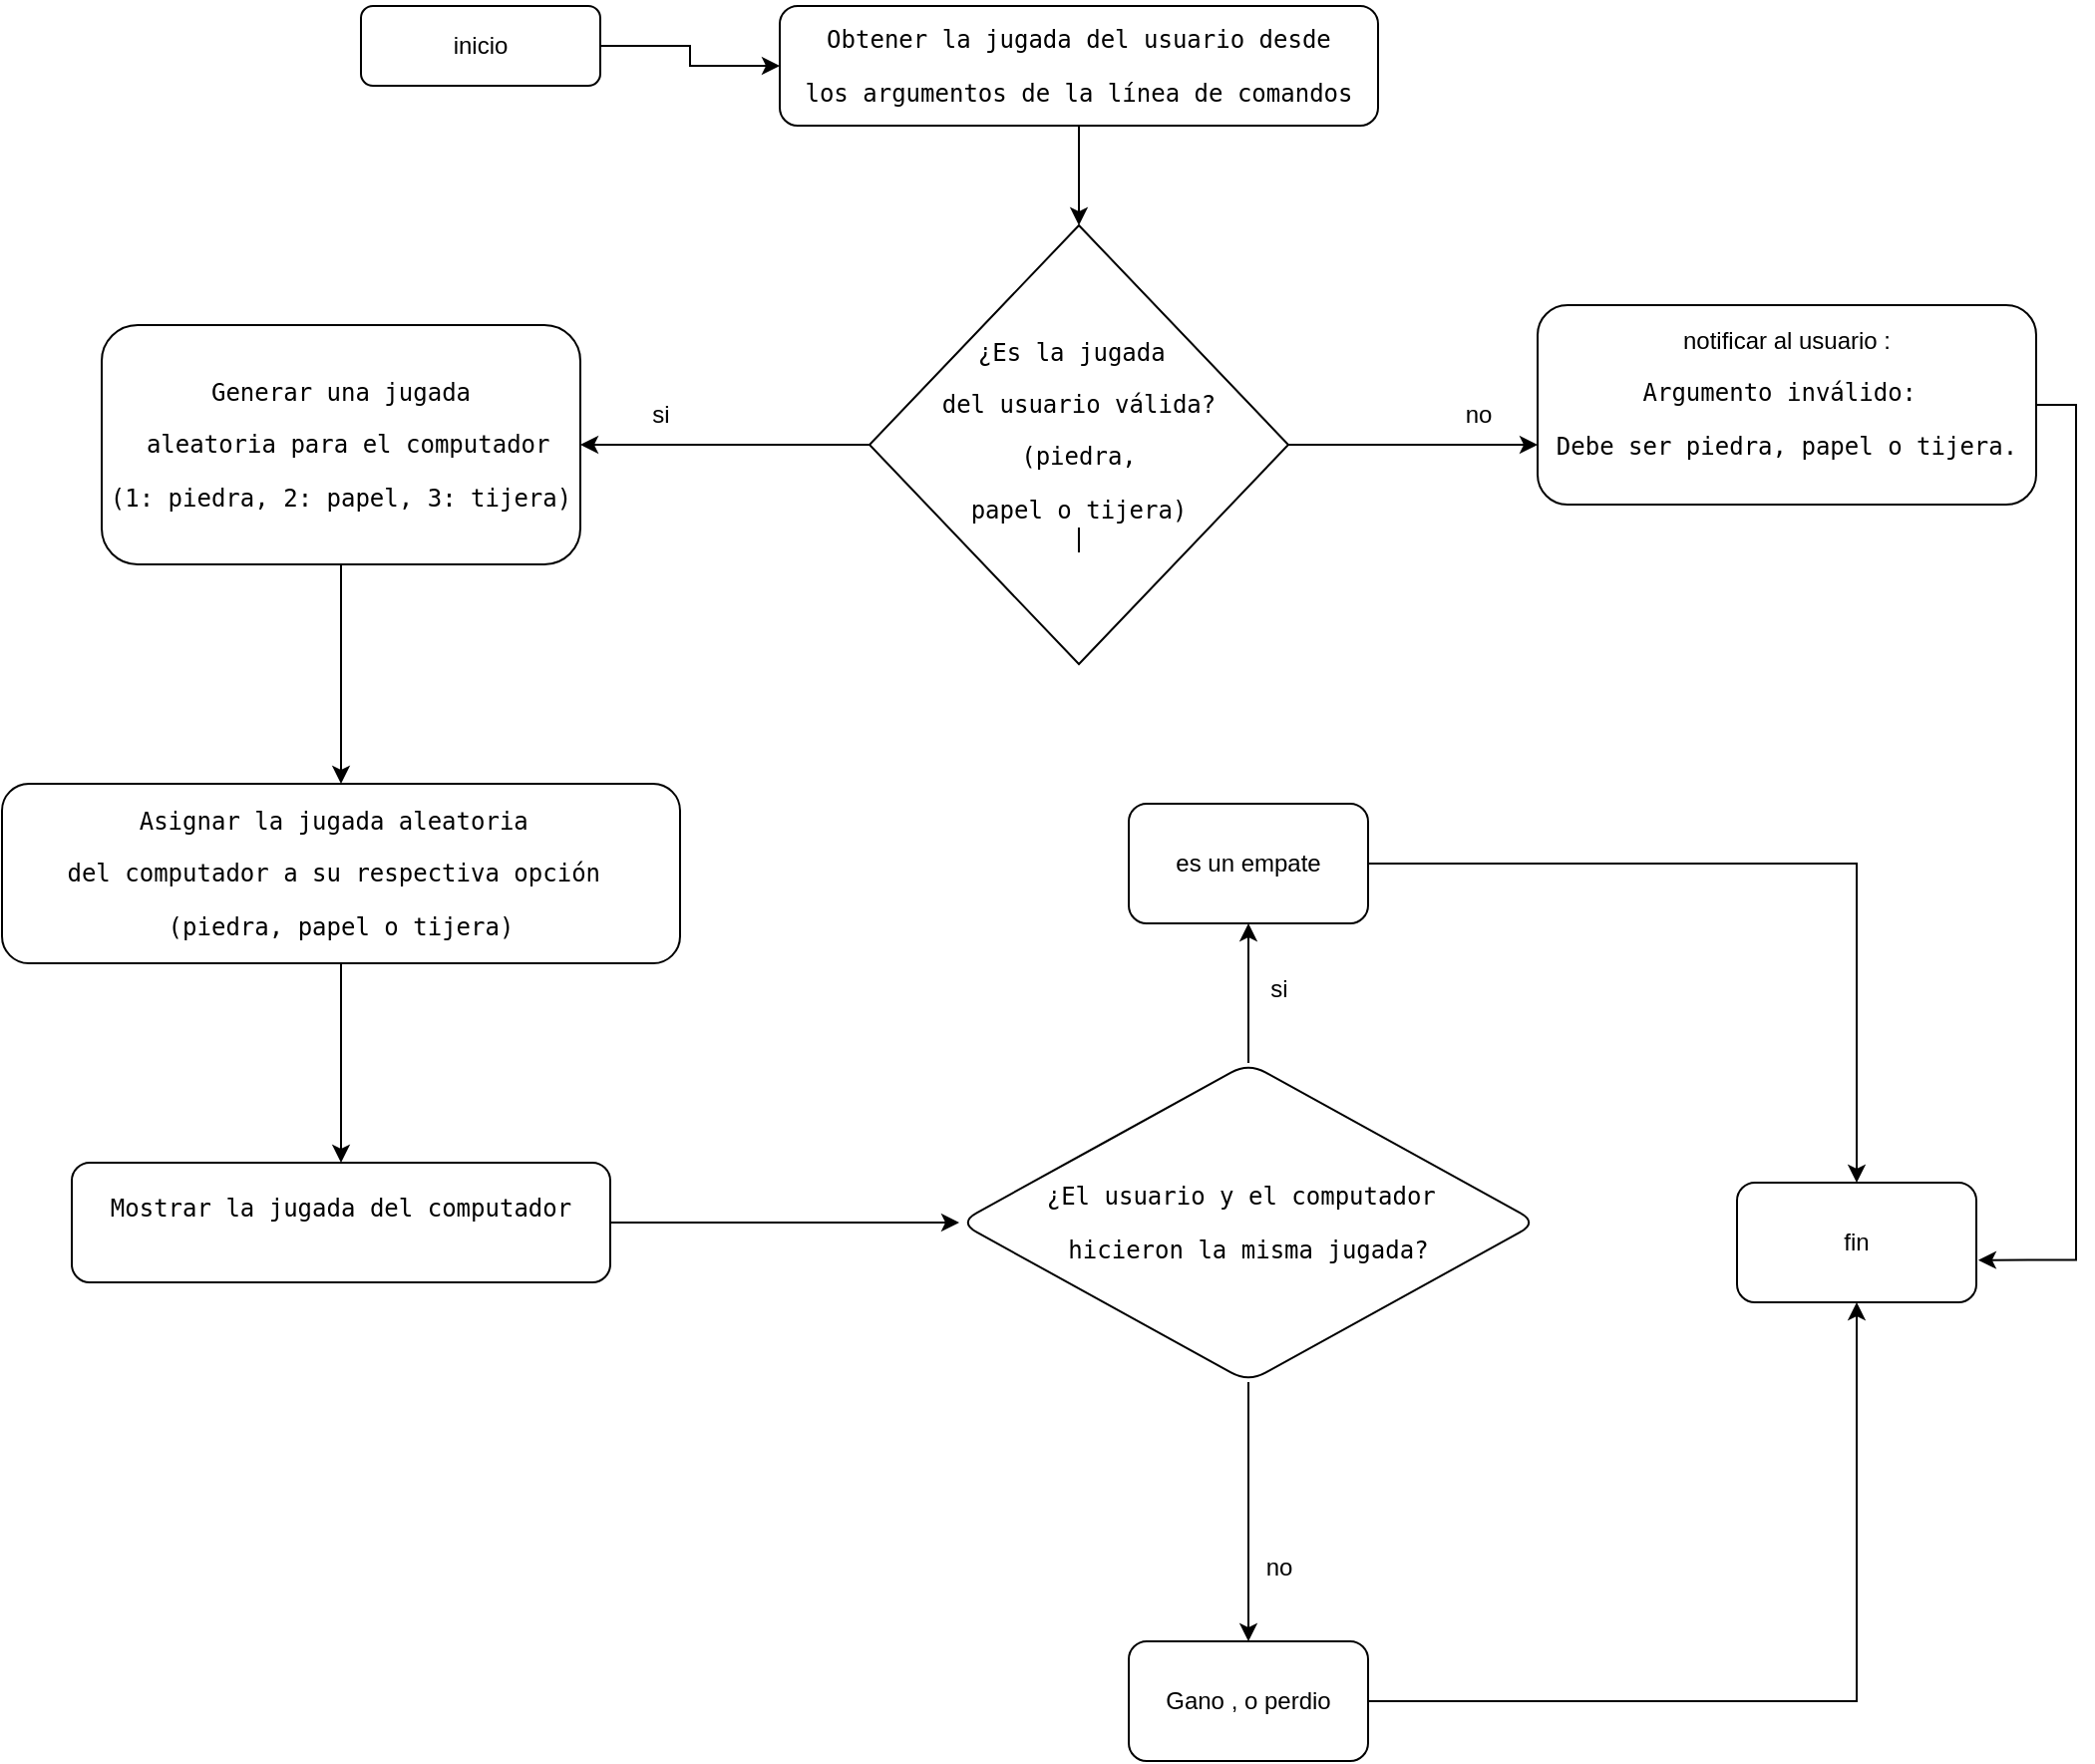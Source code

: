 <mxfile version="21.2.8" type="device">
  <diagram id="C5RBs43oDa-KdzZeNtuy" name="Page-1">
    <mxGraphModel dx="2307" dy="2035" grid="1" gridSize="10" guides="1" tooltips="1" connect="1" arrows="1" fold="1" page="1" pageScale="1" pageWidth="827" pageHeight="1169" math="0" shadow="0">
      <root>
        <mxCell id="WIyWlLk6GJQsqaUBKTNV-0" />
        <mxCell id="WIyWlLk6GJQsqaUBKTNV-1" parent="WIyWlLk6GJQsqaUBKTNV-0" />
        <mxCell id="44GRxBKHosCVQHfmyqW6-3" style="edgeStyle=orthogonalEdgeStyle;rounded=0;orthogonalLoop=1;jettySize=auto;html=1;exitX=1;exitY=0.5;exitDx=0;exitDy=0;" edge="1" parent="WIyWlLk6GJQsqaUBKTNV-1" source="WIyWlLk6GJQsqaUBKTNV-3" target="44GRxBKHosCVQHfmyqW6-0">
          <mxGeometry relative="1" as="geometry" />
        </mxCell>
        <mxCell id="WIyWlLk6GJQsqaUBKTNV-3" value="inicio" style="rounded=1;whiteSpace=wrap;html=1;fontSize=12;glass=0;strokeWidth=1;shadow=0;" parent="WIyWlLk6GJQsqaUBKTNV-1" vertex="1">
          <mxGeometry x="30" y="-10" width="120" height="40" as="geometry" />
        </mxCell>
        <mxCell id="44GRxBKHosCVQHfmyqW6-5" style="edgeStyle=orthogonalEdgeStyle;rounded=0;orthogonalLoop=1;jettySize=auto;html=1;exitX=0.5;exitY=1;exitDx=0;exitDy=0;entryX=0.5;entryY=0;entryDx=0;entryDy=0;" edge="1" parent="WIyWlLk6GJQsqaUBKTNV-1" source="44GRxBKHosCVQHfmyqW6-0" target="44GRxBKHosCVQHfmyqW6-4">
          <mxGeometry relative="1" as="geometry" />
        </mxCell>
        <mxCell id="44GRxBKHosCVQHfmyqW6-0" value="&lt;pre&gt;&lt;code class=&quot;!whitespace-pre hljs language-python&quot;&gt;Obtener la jugada del usuario desde&lt;/code&gt;&lt;/pre&gt;&lt;pre&gt;&lt;code class=&quot;!whitespace-pre hljs language-python&quot;&gt;los argumentos de la línea de comandos&lt;/code&gt;&lt;/pre&gt;" style="rounded=1;whiteSpace=wrap;html=1;fontSize=12;glass=0;strokeWidth=1;shadow=0;" vertex="1" parent="WIyWlLk6GJQsqaUBKTNV-1">
          <mxGeometry x="240" y="-10" width="300" height="60" as="geometry" />
        </mxCell>
        <mxCell id="44GRxBKHosCVQHfmyqW6-6" style="edgeStyle=orthogonalEdgeStyle;rounded=0;orthogonalLoop=1;jettySize=auto;html=1;exitX=0;exitY=0.5;exitDx=0;exitDy=0;entryX=1;entryY=0.5;entryDx=0;entryDy=0;" edge="1" parent="WIyWlLk6GJQsqaUBKTNV-1" source="44GRxBKHosCVQHfmyqW6-4" target="44GRxBKHosCVQHfmyqW6-10">
          <mxGeometry relative="1" as="geometry">
            <mxPoint x="140" y="210" as="targetPoint" />
          </mxGeometry>
        </mxCell>
        <mxCell id="44GRxBKHosCVQHfmyqW6-8" style="edgeStyle=orthogonalEdgeStyle;rounded=0;orthogonalLoop=1;jettySize=auto;html=1;exitX=1;exitY=0.5;exitDx=0;exitDy=0;" edge="1" parent="WIyWlLk6GJQsqaUBKTNV-1" source="44GRxBKHosCVQHfmyqW6-4">
          <mxGeometry relative="1" as="geometry">
            <mxPoint x="620" y="210" as="targetPoint" />
          </mxGeometry>
        </mxCell>
        <mxCell id="44GRxBKHosCVQHfmyqW6-4" value="&lt;pre&gt;&lt;code class=&quot;!whitespace-pre hljs language-python&quot;&gt;¿Es la jugada &lt;/code&gt;&lt;/pre&gt;&lt;pre&gt;&lt;code class=&quot;!whitespace-pre hljs language-python&quot;&gt;del usuario válida?&lt;/code&gt;&lt;/pre&gt;&lt;pre&gt;&lt;code class=&quot;!whitespace-pre hljs language-python&quot;&gt; (piedra, &lt;/code&gt;&lt;/pre&gt;&lt;pre&gt;&lt;code class=&quot;!whitespace-pre hljs language-python&quot;&gt;papel o tijera)&lt;br/&gt;|&lt;/code&gt;&lt;/pre&gt;" style="rhombus;whiteSpace=wrap;html=1;" vertex="1" parent="WIyWlLk6GJQsqaUBKTNV-1">
          <mxGeometry x="285" y="100" width="210" height="220" as="geometry" />
        </mxCell>
        <mxCell id="44GRxBKHosCVQHfmyqW6-7" value="si" style="text;html=1;align=center;verticalAlign=middle;resizable=0;points=[];autosize=1;strokeColor=none;fillColor=none;" vertex="1" parent="WIyWlLk6GJQsqaUBKTNV-1">
          <mxGeometry x="165" y="180" width="30" height="30" as="geometry" />
        </mxCell>
        <mxCell id="44GRxBKHosCVQHfmyqW6-9" value="no" style="text;html=1;align=center;verticalAlign=middle;resizable=0;points=[];autosize=1;strokeColor=none;fillColor=none;" vertex="1" parent="WIyWlLk6GJQsqaUBKTNV-1">
          <mxGeometry x="570" y="180" width="40" height="30" as="geometry" />
        </mxCell>
        <mxCell id="44GRxBKHosCVQHfmyqW6-14" value="" style="edgeStyle=orthogonalEdgeStyle;rounded=0;orthogonalLoop=1;jettySize=auto;html=1;" edge="1" parent="WIyWlLk6GJQsqaUBKTNV-1" source="44GRxBKHosCVQHfmyqW6-10" target="44GRxBKHosCVQHfmyqW6-13">
          <mxGeometry relative="1" as="geometry" />
        </mxCell>
        <mxCell id="44GRxBKHosCVQHfmyqW6-10" value="&lt;pre&gt;&lt;code class=&quot;!whitespace-pre hljs language-python&quot;&gt;Generar una jugada&lt;/code&gt;&lt;/pre&gt;&lt;pre&gt;&lt;code class=&quot;!whitespace-pre hljs language-python&quot;&gt; aleatoria para el computador&lt;/code&gt;&lt;/pre&gt;&lt;pre&gt;&lt;code class=&quot;!whitespace-pre hljs language-python&quot;&gt;(1: piedra, &lt;span class=&quot;hljs-number&quot;&gt;2&lt;/span&gt;: papel, &lt;span class=&quot;hljs-number&quot;&gt;3&lt;/span&gt;: tijera)&lt;/code&gt;&lt;/pre&gt;" style="rounded=1;whiteSpace=wrap;html=1;" vertex="1" parent="WIyWlLk6GJQsqaUBKTNV-1">
          <mxGeometry x="-100" y="150" width="240" height="120" as="geometry" />
        </mxCell>
        <mxCell id="44GRxBKHosCVQHfmyqW6-30" style="edgeStyle=orthogonalEdgeStyle;rounded=0;orthogonalLoop=1;jettySize=auto;html=1;entryX=1.008;entryY=0.647;entryDx=0;entryDy=0;entryPerimeter=0;" edge="1" parent="WIyWlLk6GJQsqaUBKTNV-1" source="44GRxBKHosCVQHfmyqW6-11" target="44GRxBKHosCVQHfmyqW6-27">
          <mxGeometry relative="1" as="geometry">
            <Array as="points">
              <mxPoint x="890" y="190" />
              <mxPoint x="890" y="619" />
            </Array>
          </mxGeometry>
        </mxCell>
        <mxCell id="44GRxBKHosCVQHfmyqW6-11" value="notificar al usuario :&lt;br&gt;&lt;pre&gt;&lt;code class=&quot;!whitespace-pre hljs language-ruby&quot;&gt;Argumento inválido: &lt;/code&gt;&lt;/pre&gt;&lt;pre&gt;&lt;code class=&quot;!whitespace-pre hljs language-ruby&quot;&gt;Debe ser piedra, papel o tijera.&lt;/code&gt;&lt;/pre&gt;" style="rounded=1;whiteSpace=wrap;html=1;" vertex="1" parent="WIyWlLk6GJQsqaUBKTNV-1">
          <mxGeometry x="620" y="140" width="250" height="100" as="geometry" />
        </mxCell>
        <mxCell id="44GRxBKHosCVQHfmyqW6-16" value="" style="edgeStyle=orthogonalEdgeStyle;rounded=0;orthogonalLoop=1;jettySize=auto;html=1;" edge="1" parent="WIyWlLk6GJQsqaUBKTNV-1" source="44GRxBKHosCVQHfmyqW6-13" target="44GRxBKHosCVQHfmyqW6-15">
          <mxGeometry relative="1" as="geometry" />
        </mxCell>
        <mxCell id="44GRxBKHosCVQHfmyqW6-13" value="&lt;pre&gt;&lt;code class=&quot;!whitespace-pre hljs language-python&quot;&gt;Asignar la jugada aleatoria &lt;/code&gt;&lt;/pre&gt;&lt;pre&gt;&lt;code class=&quot;!whitespace-pre hljs language-python&quot;&gt;del computador a su respectiva opción &lt;/code&gt;&lt;/pre&gt;&lt;pre&gt;&lt;code class=&quot;!whitespace-pre hljs language-python&quot;&gt;(piedra, papel o tijera)&lt;br&gt;&lt;/code&gt;&lt;/pre&gt;" style="whiteSpace=wrap;html=1;rounded=1;" vertex="1" parent="WIyWlLk6GJQsqaUBKTNV-1">
          <mxGeometry x="-150" y="380" width="340" height="90" as="geometry" />
        </mxCell>
        <mxCell id="44GRxBKHosCVQHfmyqW6-18" value="" style="edgeStyle=orthogonalEdgeStyle;rounded=0;orthogonalLoop=1;jettySize=auto;html=1;" edge="1" parent="WIyWlLk6GJQsqaUBKTNV-1" source="44GRxBKHosCVQHfmyqW6-15" target="44GRxBKHosCVQHfmyqW6-17">
          <mxGeometry relative="1" as="geometry" />
        </mxCell>
        <mxCell id="44GRxBKHosCVQHfmyqW6-15" value="&#xa;&lt;pre&gt;&lt;code class=&quot;!whitespace-pre hljs language-python&quot;&gt;Mostrar la jugada &lt;span class=&quot;hljs-keyword&quot;&gt;del&lt;/span&gt; computador&lt;/code&gt;&lt;/pre&gt;&#xa;&#xa;" style="whiteSpace=wrap;html=1;rounded=1;" vertex="1" parent="WIyWlLk6GJQsqaUBKTNV-1">
          <mxGeometry x="-115" y="570" width="270" height="60" as="geometry" />
        </mxCell>
        <mxCell id="44GRxBKHosCVQHfmyqW6-20" value="" style="edgeStyle=orthogonalEdgeStyle;rounded=0;orthogonalLoop=1;jettySize=auto;html=1;" edge="1" parent="WIyWlLk6GJQsqaUBKTNV-1" source="44GRxBKHosCVQHfmyqW6-17" target="44GRxBKHosCVQHfmyqW6-19">
          <mxGeometry relative="1" as="geometry" />
        </mxCell>
        <mxCell id="44GRxBKHosCVQHfmyqW6-25" value="" style="edgeStyle=orthogonalEdgeStyle;rounded=0;orthogonalLoop=1;jettySize=auto;html=1;" edge="1" parent="WIyWlLk6GJQsqaUBKTNV-1" source="44GRxBKHosCVQHfmyqW6-17" target="44GRxBKHosCVQHfmyqW6-24">
          <mxGeometry relative="1" as="geometry" />
        </mxCell>
        <mxCell id="44GRxBKHosCVQHfmyqW6-17" value="&lt;pre&gt;&lt;code class=&quot;!whitespace-pre hljs language-python&quot;&gt;¿El usuario y el computador &lt;/code&gt;&lt;/pre&gt;&lt;pre&gt;&lt;code class=&quot;!whitespace-pre hljs language-python&quot;&gt;hicieron la misma jugada?&lt;/code&gt;&lt;/pre&gt;" style="rhombus;whiteSpace=wrap;html=1;rounded=1;" vertex="1" parent="WIyWlLk6GJQsqaUBKTNV-1">
          <mxGeometry x="330" y="520" width="290" height="160" as="geometry" />
        </mxCell>
        <mxCell id="44GRxBKHosCVQHfmyqW6-29" style="edgeStyle=orthogonalEdgeStyle;rounded=0;orthogonalLoop=1;jettySize=auto;html=1;entryX=0.5;entryY=0;entryDx=0;entryDy=0;" edge="1" parent="WIyWlLk6GJQsqaUBKTNV-1" source="44GRxBKHosCVQHfmyqW6-19" target="44GRxBKHosCVQHfmyqW6-27">
          <mxGeometry relative="1" as="geometry">
            <Array as="points">
              <mxPoint x="780" y="420" />
            </Array>
          </mxGeometry>
        </mxCell>
        <mxCell id="44GRxBKHosCVQHfmyqW6-19" value="es un empate" style="whiteSpace=wrap;html=1;rounded=1;" vertex="1" parent="WIyWlLk6GJQsqaUBKTNV-1">
          <mxGeometry x="415" y="390" width="120" height="60" as="geometry" />
        </mxCell>
        <mxCell id="44GRxBKHosCVQHfmyqW6-21" value="si" style="text;html=1;align=center;verticalAlign=middle;resizable=0;points=[];autosize=1;strokeColor=none;fillColor=none;" vertex="1" parent="WIyWlLk6GJQsqaUBKTNV-1">
          <mxGeometry x="475" y="468" width="30" height="30" as="geometry" />
        </mxCell>
        <mxCell id="44GRxBKHosCVQHfmyqW6-28" style="edgeStyle=orthogonalEdgeStyle;rounded=0;orthogonalLoop=1;jettySize=auto;html=1;" edge="1" parent="WIyWlLk6GJQsqaUBKTNV-1" source="44GRxBKHosCVQHfmyqW6-24" target="44GRxBKHosCVQHfmyqW6-27">
          <mxGeometry relative="1" as="geometry" />
        </mxCell>
        <mxCell id="44GRxBKHosCVQHfmyqW6-24" value="Gano , o perdio" style="whiteSpace=wrap;html=1;rounded=1;" vertex="1" parent="WIyWlLk6GJQsqaUBKTNV-1">
          <mxGeometry x="415" y="810" width="120" height="60" as="geometry" />
        </mxCell>
        <mxCell id="44GRxBKHosCVQHfmyqW6-26" value="no" style="text;html=1;align=center;verticalAlign=middle;resizable=0;points=[];autosize=1;strokeColor=none;fillColor=none;" vertex="1" parent="WIyWlLk6GJQsqaUBKTNV-1">
          <mxGeometry x="470" y="758" width="40" height="30" as="geometry" />
        </mxCell>
        <mxCell id="44GRxBKHosCVQHfmyqW6-27" value="fin" style="rounded=1;whiteSpace=wrap;html=1;" vertex="1" parent="WIyWlLk6GJQsqaUBKTNV-1">
          <mxGeometry x="720" y="580" width="120" height="60" as="geometry" />
        </mxCell>
      </root>
    </mxGraphModel>
  </diagram>
</mxfile>
